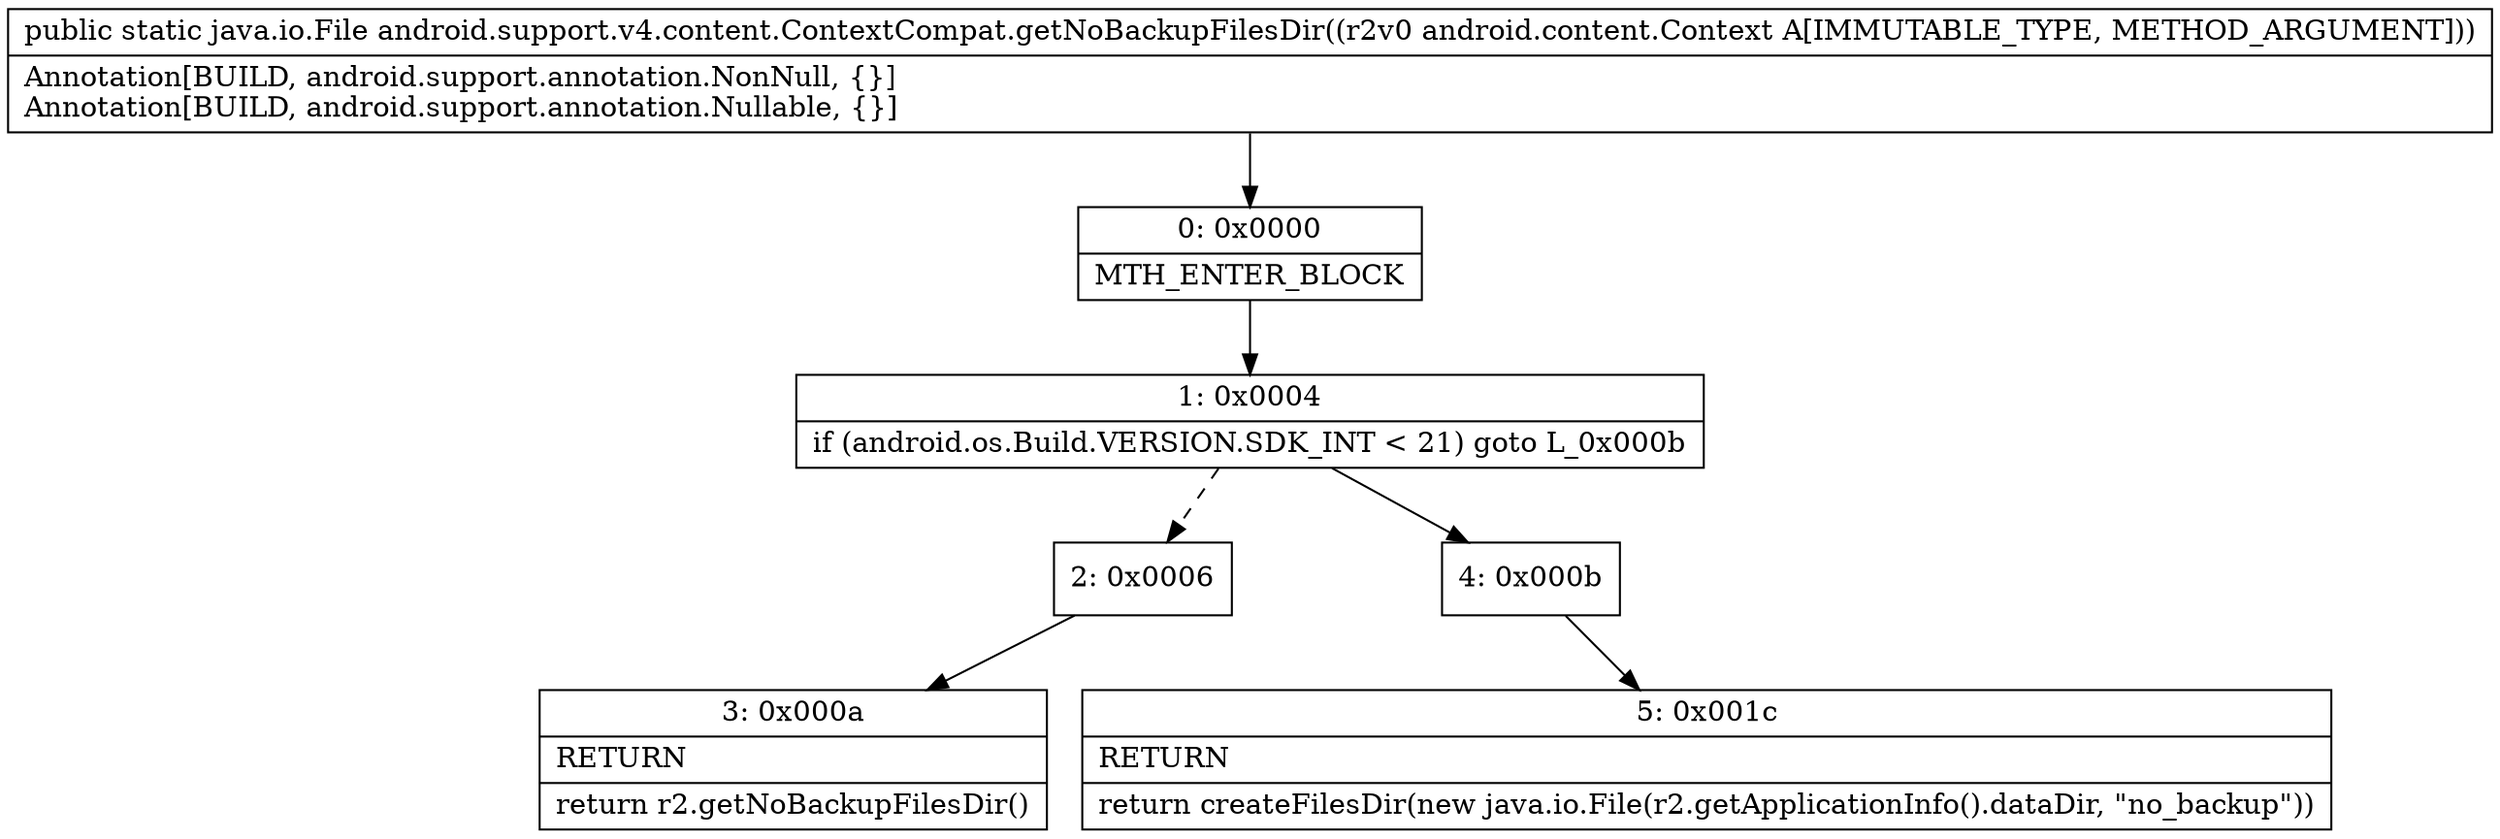 digraph "CFG forandroid.support.v4.content.ContextCompat.getNoBackupFilesDir(Landroid\/content\/Context;)Ljava\/io\/File;" {
Node_0 [shape=record,label="{0\:\ 0x0000|MTH_ENTER_BLOCK\l}"];
Node_1 [shape=record,label="{1\:\ 0x0004|if (android.os.Build.VERSION.SDK_INT \< 21) goto L_0x000b\l}"];
Node_2 [shape=record,label="{2\:\ 0x0006}"];
Node_3 [shape=record,label="{3\:\ 0x000a|RETURN\l|return r2.getNoBackupFilesDir()\l}"];
Node_4 [shape=record,label="{4\:\ 0x000b}"];
Node_5 [shape=record,label="{5\:\ 0x001c|RETURN\l|return createFilesDir(new java.io.File(r2.getApplicationInfo().dataDir, \"no_backup\"))\l}"];
MethodNode[shape=record,label="{public static java.io.File android.support.v4.content.ContextCompat.getNoBackupFilesDir((r2v0 android.content.Context A[IMMUTABLE_TYPE, METHOD_ARGUMENT]))  | Annotation[BUILD, android.support.annotation.NonNull, \{\}]\lAnnotation[BUILD, android.support.annotation.Nullable, \{\}]\l}"];
MethodNode -> Node_0;
Node_0 -> Node_1;
Node_1 -> Node_2[style=dashed];
Node_1 -> Node_4;
Node_2 -> Node_3;
Node_4 -> Node_5;
}


